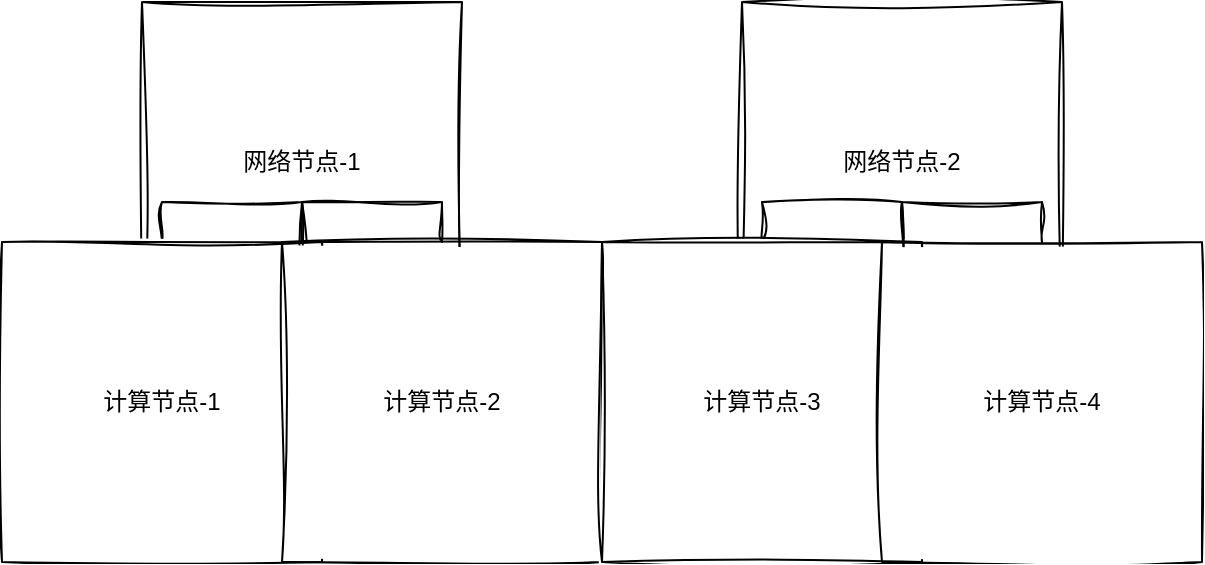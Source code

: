 <mxfile version="21.3.2" type="github">
  <diagram name="Page-1" id="o2GirT-IdrzoyhzsRZN8">
    <mxGraphModel dx="989" dy="501" grid="1" gridSize="10" guides="1" tooltips="1" connect="1" arrows="1" fold="1" page="1" pageScale="1" pageWidth="827" pageHeight="1169" math="0" shadow="0">
      <root>
        <mxCell id="0" />
        <mxCell id="1" parent="0" />
        <mxCell id="f7jAafCXMpGfuRF9Ql-_-1" value="网络节点-1" style="whiteSpace=wrap;html=1;aspect=fixed;sketch=1;curveFitting=1;jiggle=2;" vertex="1" parent="1">
          <mxGeometry x="210" y="80" width="160" height="160" as="geometry" />
        </mxCell>
        <mxCell id="f7jAafCXMpGfuRF9Ql-_-2" value="网络节点-2" style="whiteSpace=wrap;html=1;aspect=fixed;sketch=1;curveFitting=1;jiggle=2;" vertex="1" parent="1">
          <mxGeometry x="510" y="80" width="160" height="160" as="geometry" />
        </mxCell>
        <mxCell id="f7jAafCXMpGfuRF9Ql-_-7" style="edgeStyle=orthogonalEdgeStyle;rounded=0;sketch=1;hachureGap=4;jiggle=2;curveFitting=1;orthogonalLoop=1;jettySize=auto;html=1;fontFamily=Architects Daughter;fontSource=https%3A%2F%2Ffonts.googleapis.com%2Fcss%3Ffamily%3DArchitects%2BDaughter;fontSize=16;" edge="1" parent="1" source="f7jAafCXMpGfuRF9Ql-_-3" target="f7jAafCXMpGfuRF9Ql-_-1">
          <mxGeometry relative="1" as="geometry" />
        </mxCell>
        <mxCell id="f7jAafCXMpGfuRF9Ql-_-3" value="计算节点-1" style="whiteSpace=wrap;html=1;aspect=fixed;sketch=1;curveFitting=1;jiggle=2;" vertex="1" parent="1">
          <mxGeometry x="140" y="200" width="160" height="160" as="geometry" />
        </mxCell>
        <mxCell id="f7jAafCXMpGfuRF9Ql-_-8" style="edgeStyle=orthogonalEdgeStyle;rounded=0;sketch=1;hachureGap=4;jiggle=2;curveFitting=1;orthogonalLoop=1;jettySize=auto;html=1;entryX=0.5;entryY=1;entryDx=0;entryDy=0;fontFamily=Architects Daughter;fontSource=https%3A%2F%2Ffonts.googleapis.com%2Fcss%3Ffamily%3DArchitects%2BDaughter;fontSize=16;" edge="1" parent="1" source="f7jAafCXMpGfuRF9Ql-_-4" target="f7jAafCXMpGfuRF9Ql-_-1">
          <mxGeometry relative="1" as="geometry" />
        </mxCell>
        <mxCell id="f7jAafCXMpGfuRF9Ql-_-4" value="计算节点-2" style="whiteSpace=wrap;html=1;aspect=fixed;sketch=1;curveFitting=1;jiggle=2;" vertex="1" parent="1">
          <mxGeometry x="280" y="200" width="160" height="160" as="geometry" />
        </mxCell>
        <mxCell id="f7jAafCXMpGfuRF9Ql-_-9" style="edgeStyle=orthogonalEdgeStyle;rounded=0;sketch=1;hachureGap=4;jiggle=2;curveFitting=1;orthogonalLoop=1;jettySize=auto;html=1;fontFamily=Architects Daughter;fontSource=https%3A%2F%2Ffonts.googleapis.com%2Fcss%3Ffamily%3DArchitects%2BDaughter;fontSize=16;" edge="1" parent="1" source="f7jAafCXMpGfuRF9Ql-_-5" target="f7jAafCXMpGfuRF9Ql-_-2">
          <mxGeometry relative="1" as="geometry" />
        </mxCell>
        <mxCell id="f7jAafCXMpGfuRF9Ql-_-5" value="计算节点-3" style="whiteSpace=wrap;html=1;aspect=fixed;sketch=1;curveFitting=1;jiggle=2;" vertex="1" parent="1">
          <mxGeometry x="440" y="200" width="160" height="160" as="geometry" />
        </mxCell>
        <mxCell id="f7jAafCXMpGfuRF9Ql-_-10" style="edgeStyle=orthogonalEdgeStyle;rounded=0;sketch=1;hachureGap=4;jiggle=2;curveFitting=1;orthogonalLoop=1;jettySize=auto;html=1;entryX=0.5;entryY=1;entryDx=0;entryDy=0;fontFamily=Architects Daughter;fontSource=https%3A%2F%2Ffonts.googleapis.com%2Fcss%3Ffamily%3DArchitects%2BDaughter;fontSize=16;" edge="1" parent="1" source="f7jAafCXMpGfuRF9Ql-_-6" target="f7jAafCXMpGfuRF9Ql-_-2">
          <mxGeometry relative="1" as="geometry" />
        </mxCell>
        <mxCell id="f7jAafCXMpGfuRF9Ql-_-6" value="计算节点-4" style="whiteSpace=wrap;html=1;aspect=fixed;sketch=1;curveFitting=1;jiggle=2;" vertex="1" parent="1">
          <mxGeometry x="580" y="200" width="160" height="160" as="geometry" />
        </mxCell>
      </root>
    </mxGraphModel>
  </diagram>
</mxfile>
